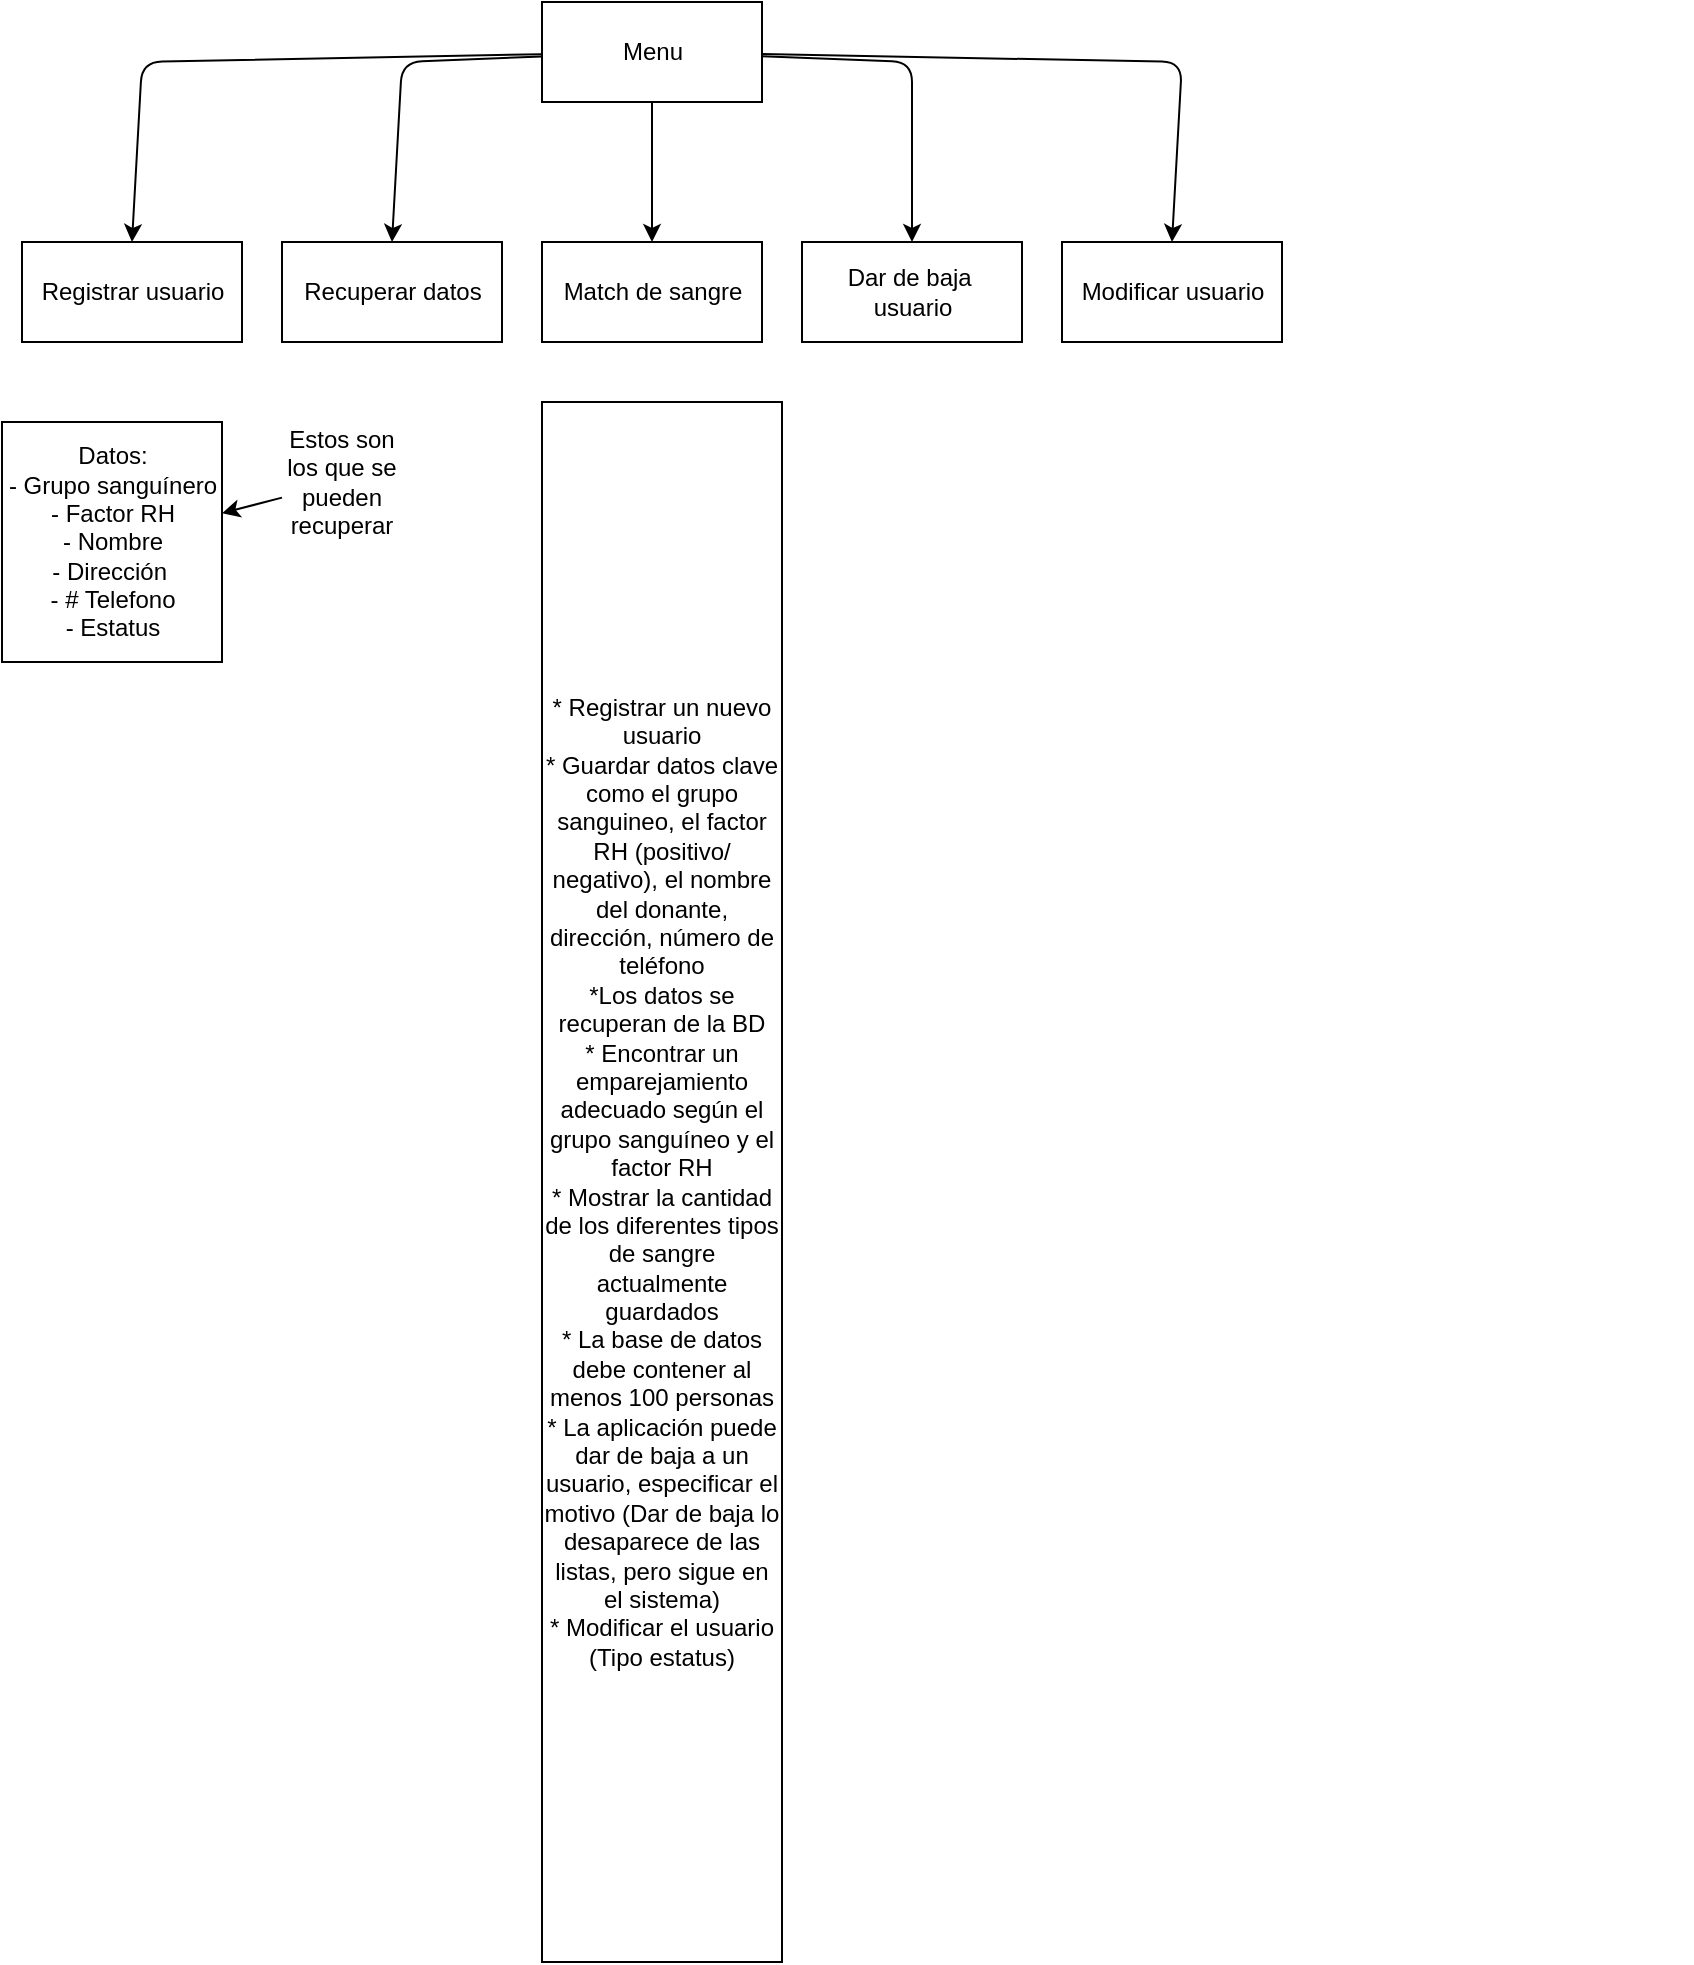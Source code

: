 <mxfile>
    <diagram id="bXlalyqNDBhbUD2Ne3BI" name="Página-1">
        <mxGraphModel dx="1484" dy="829" grid="1" gridSize="10" guides="1" tooltips="1" connect="1" arrows="1" fold="1" page="1" pageScale="1" pageWidth="827" pageHeight="1169" math="0" shadow="0">
            <root>
                <mxCell id="0"/>
                <mxCell id="1" parent="0"/>
                <mxCell id="2" value="* Registrar un nuevo usuario&lt;br&gt;* Guardar datos clave como el grupo sanguineo, el factor RH (positivo/ negativo), el nombre del donante, dirección, número de teléfono&lt;br&gt;*Los datos se recuperan de la BD&lt;br&gt;* Encontrar un emparejamiento adecuado según el grupo sanguíneo y el factor RH&lt;br&gt;* Mostrar la cantidad de los diferentes tipos de sangre actualmente guardados&lt;br&gt;* La base de datos debe contener al menos 100 personas&lt;br&gt;* La aplicación puede dar de baja a un usuario, especificar el motivo (Dar de baja lo desaparece de las listas, pero sigue en el sistema)&lt;br&gt;* Modificar el usuario (Tipo estatus)" style="rounded=0;whiteSpace=wrap;html=1;" parent="1" vertex="1">
                    <mxGeometry x="330" y="200" width="120" height="780" as="geometry"/>
                </mxCell>
                <mxCell id="46" value="Registrar usuario" style="html=1;" parent="1" vertex="1">
                    <mxGeometry x="70" y="120" width="110" height="50" as="geometry"/>
                </mxCell>
                <mxCell id="49" value="Recuperar datos" style="html=1;" parent="1" vertex="1">
                    <mxGeometry x="200" y="120" width="110" height="50" as="geometry"/>
                </mxCell>
                <mxCell id="50" value="Match de sangre" style="html=1;" parent="1" vertex="1">
                    <mxGeometry x="330" y="120" width="110" height="50" as="geometry"/>
                </mxCell>
                <mxCell id="51" value="Dar de baja&amp;nbsp;&lt;br&gt;usuario" style="html=1;" parent="1" vertex="1">
                    <mxGeometry x="460" y="120" width="110" height="50" as="geometry"/>
                </mxCell>
                <mxCell id="52" value="Modificar usuario" style="html=1;" parent="1" vertex="1">
                    <mxGeometry x="590" y="120" width="110" height="50" as="geometry"/>
                </mxCell>
                <mxCell id="54" style="edgeStyle=none;html=1;entryX=0.5;entryY=0;entryDx=0;entryDy=0;" parent="1" source="53" target="46" edge="1">
                    <mxGeometry relative="1" as="geometry">
                        <Array as="points">
                            <mxPoint x="130" y="30"/>
                        </Array>
                    </mxGeometry>
                </mxCell>
                <mxCell id="55" style="edgeStyle=none;html=1;entryX=0.5;entryY=0;entryDx=0;entryDy=0;" parent="1" source="53" target="49" edge="1">
                    <mxGeometry relative="1" as="geometry">
                        <Array as="points">
                            <mxPoint x="260" y="30"/>
                        </Array>
                    </mxGeometry>
                </mxCell>
                <mxCell id="56" style="edgeStyle=none;html=1;" parent="1" source="53" target="50" edge="1">
                    <mxGeometry relative="1" as="geometry"/>
                </mxCell>
                <mxCell id="57" style="edgeStyle=none;html=1;entryX=0.5;entryY=0;entryDx=0;entryDy=0;" parent="1" source="53" target="51" edge="1">
                    <mxGeometry relative="1" as="geometry">
                        <Array as="points">
                            <mxPoint x="515" y="30"/>
                        </Array>
                    </mxGeometry>
                </mxCell>
                <mxCell id="58" style="edgeStyle=none;html=1;entryX=0.5;entryY=0;entryDx=0;entryDy=0;" parent="1" source="53" target="52" edge="1">
                    <mxGeometry relative="1" as="geometry">
                        <Array as="points">
                            <mxPoint x="650" y="30"/>
                        </Array>
                    </mxGeometry>
                </mxCell>
                <mxCell id="53" value="Menu" style="html=1;" parent="1" vertex="1">
                    <mxGeometry x="330" width="110" height="50" as="geometry"/>
                </mxCell>
                <mxCell id="59" value="Datos:&lt;br&gt;- Grupo sanguínero&lt;br&gt;- Factor RH&lt;br&gt;- Nombre&lt;br&gt;- Dirección&amp;nbsp;&lt;br&gt;- # Telefono&lt;br&gt;- Estatus" style="html=1;" parent="1" vertex="1">
                    <mxGeometry x="60" y="210" width="110" height="120" as="geometry"/>
                </mxCell>
                <mxCell id="61" style="edgeStyle=none;html=1;entryX=1;entryY=0.38;entryDx=0;entryDy=0;entryPerimeter=0;" parent="1" source="60" target="59" edge="1">
                    <mxGeometry relative="1" as="geometry"/>
                </mxCell>
                <mxCell id="60" value="Estos son los que se pueden recuperar" style="text;html=1;strokeColor=none;fillColor=none;align=center;verticalAlign=middle;whiteSpace=wrap;rounded=0;" parent="1" vertex="1">
                    <mxGeometry x="200" y="210" width="60" height="60" as="geometry"/>
                </mxCell>
                <mxCell id="62" value="" style="shape=image;verticalLabelPosition=bottom;labelBackgroundColor=default;verticalAlign=top;aspect=fixed;imageAspect=0;image=https://bancodesangre.css.gob.pa/wp-content/uploads/2021/09/33fe27cd-410f-45aa-83b1-1310551daa35-818x1024.jpg;" vertex="1" parent="1">
                    <mxGeometry x="490" y="220" width="415" height="520" as="geometry"/>
                </mxCell>
            </root>
        </mxGraphModel>
    </diagram>
</mxfile>
